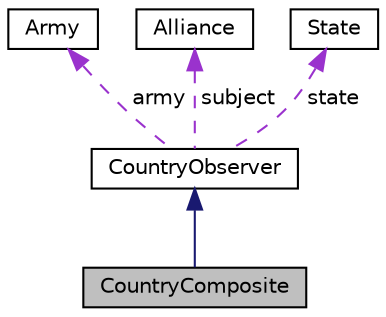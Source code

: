 digraph "CountryComposite"
{
 // LATEX_PDF_SIZE
  edge [fontname="Helvetica",fontsize="10",labelfontname="Helvetica",labelfontsize="10"];
  node [fontname="Helvetica",fontsize="10",shape=record];
  Node1 [label="CountryComposite",height=0.2,width=0.4,color="black", fillcolor="grey75", style="filled", fontcolor="black",tooltip="CountryComposite class. a Composite class for the composite pattern."];
  Node2 -> Node1 [dir="back",color="midnightblue",fontsize="10",style="solid",fontname="Helvetica"];
  Node2 [label="CountryObserver",height=0.2,width=0.4,color="black", fillcolor="white", style="filled",URL="$classCountryObserver.html",tooltip=" "];
  Node3 -> Node2 [dir="back",color="darkorchid3",fontsize="10",style="dashed",label=" army" ,fontname="Helvetica"];
  Node3 [label="Army",height=0.2,width=0.4,color="black", fillcolor="white", style="filled",URL="$structArmy.html",tooltip="CountryObserver class, an obseverclass for countries."];
  Node4 -> Node2 [dir="back",color="darkorchid3",fontsize="10",style="dashed",label=" subject" ,fontname="Helvetica"];
  Node4 [label="Alliance",height=0.2,width=0.4,color="black", fillcolor="white", style="filled",URL="$classAlliance.html",tooltip=" "];
  Node5 -> Node2 [dir="back",color="darkorchid3",fontsize="10",style="dashed",label=" state" ,fontname="Helvetica"];
  Node5 [label="State",height=0.2,width=0.4,color="black", fillcolor="white", style="filled",URL="$classState.html",tooltip="a State class."];
}
